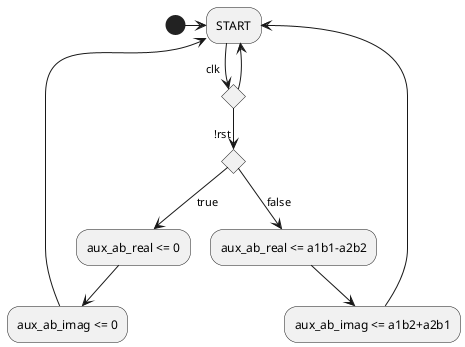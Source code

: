 @startuml accum
(*) -> "START"
if "clk" then
    if "!rst" then
        -->[true] "aux_ab_real <= 0"
        --> "aux_ab_imag <= 0"
        -up-> "START"
    else
        -->[false] "aux_ab_real <= a1b1-a2b2"
        --> "aux_ab_imag <= a1b2+a2b1"
        -up-> "START"
    endif
else
    -up-> "START"
endif

@enduml
